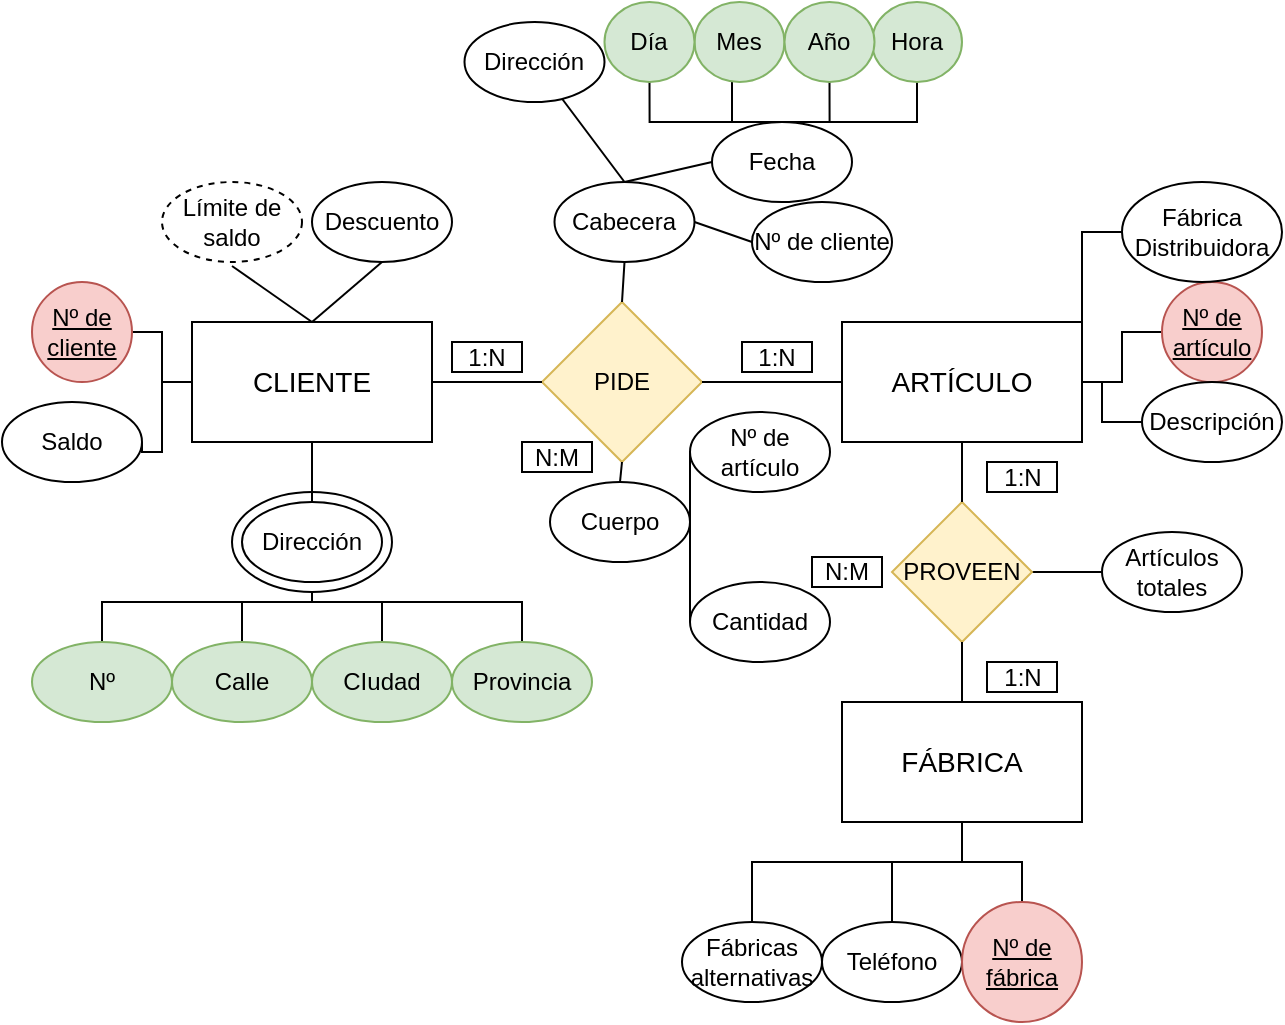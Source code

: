 <mxfile version="21.8.2" type="github">
  <diagram name="Página-1" id="TQR9zlu6BJ1Qan-c5ReP">
    <mxGraphModel dx="1434" dy="795" grid="1" gridSize="10" guides="1" tooltips="1" connect="1" arrows="1" fold="1" page="1" pageScale="1" pageWidth="827" pageHeight="1169" math="0" shadow="0">
      <root>
        <mxCell id="0" />
        <mxCell id="1" parent="0" />
        <mxCell id="3EP7MokuOxrkHio_u1YS-1" value="CLIENTE" style="rounded=0;whiteSpace=wrap;html=1;fontSize=14;" parent="1" vertex="1">
          <mxGeometry x="165" y="320" width="120" height="60" as="geometry" />
        </mxCell>
        <mxCell id="3EP7MokuOxrkHio_u1YS-2" value="ARTÍCULO" style="rounded=0;whiteSpace=wrap;html=1;fontSize=14;" parent="1" vertex="1">
          <mxGeometry x="490" y="320" width="120" height="60" as="geometry" />
        </mxCell>
        <mxCell id="3EP7MokuOxrkHio_u1YS-59" value="" style="edgeStyle=orthogonalEdgeStyle;rounded=0;orthogonalLoop=1;jettySize=auto;html=1;endArrow=none;endFill=0;" parent="1" source="3EP7MokuOxrkHio_u1YS-3" target="3EP7MokuOxrkHio_u1YS-12" edge="1">
          <mxGeometry relative="1" as="geometry">
            <Array as="points">
              <mxPoint x="515" y="590" />
              <mxPoint x="550" y="590" />
            </Array>
          </mxGeometry>
        </mxCell>
        <mxCell id="3EP7MokuOxrkHio_u1YS-3" value="Teléfono" style="ellipse;whiteSpace=wrap;html=1;" parent="1" vertex="1">
          <mxGeometry x="480" y="620" width="70" height="40" as="geometry" />
        </mxCell>
        <mxCell id="ZFye1qFsYrBGIzks9sOG-6" style="edgeStyle=orthogonalEdgeStyle;rounded=0;orthogonalLoop=1;jettySize=auto;html=1;exitX=0;exitY=0.5;exitDx=0;exitDy=0;entryX=1;entryY=0.5;entryDx=0;entryDy=0;endArrow=none;endFill=0;" edge="1" parent="1" source="3EP7MokuOxrkHio_u1YS-4" target="3EP7MokuOxrkHio_u1YS-17">
          <mxGeometry relative="1" as="geometry" />
        </mxCell>
        <mxCell id="3EP7MokuOxrkHio_u1YS-4" value="Artículos totales" style="ellipse;whiteSpace=wrap;html=1;" parent="1" vertex="1">
          <mxGeometry x="620" y="425" width="70" height="40" as="geometry" />
        </mxCell>
        <mxCell id="3EP7MokuOxrkHio_u1YS-5" value="Límite de saldo" style="ellipse;whiteSpace=wrap;html=1;strokeColor=default;dashed=1;strokeWidth=1;perimeterSpacing=2;" parent="1" vertex="1">
          <mxGeometry x="150" y="250" width="70" height="40" as="geometry" />
        </mxCell>
        <mxCell id="3EP7MokuOxrkHio_u1YS-30" value="" style="edgeStyle=orthogonalEdgeStyle;rounded=0;orthogonalLoop=1;jettySize=auto;html=1;entryX=0.5;entryY=1;entryDx=0;entryDy=0;endArrow=none;endFill=0;" parent="1" source="3EP7MokuOxrkHio_u1YS-6" target="3EP7MokuOxrkHio_u1YS-11" edge="1">
          <mxGeometry relative="1" as="geometry">
            <mxPoint x="220" y="460" as="targetPoint" />
            <Array as="points">
              <mxPoint x="330" y="460" />
              <mxPoint x="225" y="460" />
            </Array>
          </mxGeometry>
        </mxCell>
        <mxCell id="3EP7MokuOxrkHio_u1YS-6" value="Provincia" style="ellipse;whiteSpace=wrap;html=1;fillColor=#d5e8d4;strokeColor=#82b366;" parent="1" vertex="1">
          <mxGeometry x="295" y="480" width="70" height="40" as="geometry" />
        </mxCell>
        <mxCell id="3EP7MokuOxrkHio_u1YS-26" style="edgeStyle=orthogonalEdgeStyle;rounded=0;orthogonalLoop=1;jettySize=auto;html=1;exitX=0.5;exitY=0;exitDx=0;exitDy=0;endArrow=none;endFill=0;" parent="1" source="3EP7MokuOxrkHio_u1YS-7" target="3EP7MokuOxrkHio_u1YS-11" edge="1">
          <mxGeometry relative="1" as="geometry" />
        </mxCell>
        <mxCell id="3EP7MokuOxrkHio_u1YS-7" value="CIudad" style="ellipse;whiteSpace=wrap;html=1;fillColor=#d5e8d4;strokeColor=#82b366;" parent="1" vertex="1">
          <mxGeometry x="225" y="480" width="70" height="40" as="geometry" />
        </mxCell>
        <mxCell id="3EP7MokuOxrkHio_u1YS-28" style="edgeStyle=orthogonalEdgeStyle;rounded=0;orthogonalLoop=1;jettySize=auto;html=1;exitX=0.5;exitY=0;exitDx=0;exitDy=0;entryX=0.5;entryY=1;entryDx=0;entryDy=0;endArrow=none;endFill=0;" parent="1" source="3EP7MokuOxrkHio_u1YS-8" target="3EP7MokuOxrkHio_u1YS-11" edge="1">
          <mxGeometry relative="1" as="geometry" />
        </mxCell>
        <mxCell id="3EP7MokuOxrkHio_u1YS-8" value="Calle" style="ellipse;whiteSpace=wrap;html=1;fillColor=#d5e8d4;strokeColor=#82b366;" parent="1" vertex="1">
          <mxGeometry x="155" y="480" width="70" height="40" as="geometry" />
        </mxCell>
        <mxCell id="3EP7MokuOxrkHio_u1YS-31" style="edgeStyle=orthogonalEdgeStyle;rounded=0;orthogonalLoop=1;jettySize=auto;html=1;exitX=0.5;exitY=0;exitDx=0;exitDy=0;entryX=0.5;entryY=1;entryDx=0;entryDy=0;endArrow=none;endFill=0;" parent="1" source="3EP7MokuOxrkHio_u1YS-9" target="3EP7MokuOxrkHio_u1YS-11" edge="1">
          <mxGeometry relative="1" as="geometry">
            <Array as="points">
              <mxPoint x="120" y="460" />
              <mxPoint x="225" y="460" />
            </Array>
          </mxGeometry>
        </mxCell>
        <mxCell id="3EP7MokuOxrkHio_u1YS-9" value="Nº" style="ellipse;whiteSpace=wrap;html=1;fillColor=#d5e8d4;strokeColor=#82b366;" parent="1" vertex="1">
          <mxGeometry x="85" y="480" width="70" height="40" as="geometry" />
        </mxCell>
        <mxCell id="3EP7MokuOxrkHio_u1YS-10" value="" style="ellipse;whiteSpace=wrap;html=1;" parent="1" vertex="1">
          <mxGeometry x="185" y="405" width="80" height="50" as="geometry" />
        </mxCell>
        <mxCell id="3EP7MokuOxrkHio_u1YS-11" value="Dirección" style="ellipse;whiteSpace=wrap;html=1;" parent="1" vertex="1">
          <mxGeometry x="190" y="410" width="70" height="40" as="geometry" />
        </mxCell>
        <mxCell id="3EP7MokuOxrkHio_u1YS-12" value="FÁBRICA" style="rounded=0;whiteSpace=wrap;html=1;fontSize=14;" parent="1" vertex="1">
          <mxGeometry x="490" y="510" width="120" height="60" as="geometry" />
        </mxCell>
        <mxCell id="3EP7MokuOxrkHio_u1YS-22" value="" style="edgeStyle=orthogonalEdgeStyle;rounded=0;orthogonalLoop=1;jettySize=auto;html=1;endArrow=none;endFill=0;" parent="1" source="3EP7MokuOxrkHio_u1YS-13" target="3EP7MokuOxrkHio_u1YS-1" edge="1">
          <mxGeometry relative="1" as="geometry">
            <Array as="points">
              <mxPoint x="150" y="325" />
              <mxPoint x="150" y="350" />
            </Array>
          </mxGeometry>
        </mxCell>
        <mxCell id="3EP7MokuOxrkHio_u1YS-13" value="Nº de cliente" style="ellipse;whiteSpace=wrap;html=1;aspect=fixed;fillColor=#f8cecc;strokeColor=#b85450;fontStyle=4" parent="1" vertex="1">
          <mxGeometry x="85" y="300" width="50" height="50" as="geometry" />
        </mxCell>
        <mxCell id="3EP7MokuOxrkHio_u1YS-60" value="" style="edgeStyle=orthogonalEdgeStyle;rounded=0;orthogonalLoop=1;jettySize=auto;html=1;endArrow=none;endFill=0;" parent="1" source="3EP7MokuOxrkHio_u1YS-14" target="3EP7MokuOxrkHio_u1YS-12" edge="1">
          <mxGeometry relative="1" as="geometry">
            <Array as="points">
              <mxPoint x="580" y="590" />
              <mxPoint x="550" y="590" />
            </Array>
          </mxGeometry>
        </mxCell>
        <mxCell id="3EP7MokuOxrkHio_u1YS-14" value="Nº de fábrica" style="ellipse;whiteSpace=wrap;html=1;aspect=fixed;fillColor=#f8cecc;strokeColor=#b85450;fontStyle=4" parent="1" vertex="1">
          <mxGeometry x="550" y="610" width="60" height="60" as="geometry" />
        </mxCell>
        <mxCell id="3EP7MokuOxrkHio_u1YS-16" value="PIDE" style="rhombus;whiteSpace=wrap;html=1;fillColor=#fff2cc;strokeColor=#d6b656;" parent="1" vertex="1">
          <mxGeometry x="340" y="310" width="80" height="80" as="geometry" />
        </mxCell>
        <mxCell id="3EP7MokuOxrkHio_u1YS-17" value="PROVEEN" style="rhombus;whiteSpace=wrap;html=1;fillColor=#fff2cc;strokeColor=#d6b656;" parent="1" vertex="1">
          <mxGeometry x="515" y="410" width="70" height="70" as="geometry" />
        </mxCell>
        <mxCell id="3EP7MokuOxrkHio_u1YS-18" value="" style="endArrow=none;html=1;rounded=0;entryX=0;entryY=0.5;entryDx=0;entryDy=0;exitX=1;exitY=0.5;exitDx=0;exitDy=0;" parent="1" source="3EP7MokuOxrkHio_u1YS-16" target="3EP7MokuOxrkHio_u1YS-2" edge="1">
          <mxGeometry width="50" height="50" relative="1" as="geometry">
            <mxPoint x="390" y="440" as="sourcePoint" />
            <mxPoint x="440" y="390" as="targetPoint" />
          </mxGeometry>
        </mxCell>
        <mxCell id="3EP7MokuOxrkHio_u1YS-19" value="" style="endArrow=none;html=1;rounded=0;entryX=0;entryY=0.5;entryDx=0;entryDy=0;exitX=1;exitY=0.5;exitDx=0;exitDy=0;" parent="1" source="3EP7MokuOxrkHio_u1YS-1" target="3EP7MokuOxrkHio_u1YS-16" edge="1">
          <mxGeometry width="50" height="50" relative="1" as="geometry">
            <mxPoint x="390" y="440" as="sourcePoint" />
            <mxPoint x="440" y="390" as="targetPoint" />
          </mxGeometry>
        </mxCell>
        <mxCell id="3EP7MokuOxrkHio_u1YS-20" value="" style="endArrow=none;html=1;rounded=0;entryX=0.5;entryY=1;entryDx=0;entryDy=0;exitX=0.5;exitY=0;exitDx=0;exitDy=0;" parent="1" source="3EP7MokuOxrkHio_u1YS-17" target="3EP7MokuOxrkHio_u1YS-2" edge="1">
          <mxGeometry width="50" height="50" relative="1" as="geometry">
            <mxPoint x="390" y="440" as="sourcePoint" />
            <mxPoint x="440" y="390" as="targetPoint" />
          </mxGeometry>
        </mxCell>
        <mxCell id="3EP7MokuOxrkHio_u1YS-21" value="" style="endArrow=none;html=1;rounded=0;entryX=0.5;entryY=0;entryDx=0;entryDy=0;exitX=0.5;exitY=1;exitDx=0;exitDy=0;" parent="1" source="3EP7MokuOxrkHio_u1YS-17" target="3EP7MokuOxrkHio_u1YS-12" edge="1">
          <mxGeometry width="50" height="50" relative="1" as="geometry">
            <mxPoint x="390" y="440" as="sourcePoint" />
            <mxPoint x="440" y="390" as="targetPoint" />
          </mxGeometry>
        </mxCell>
        <mxCell id="3EP7MokuOxrkHio_u1YS-24" value="" style="edgeStyle=orthogonalEdgeStyle;rounded=0;orthogonalLoop=1;jettySize=auto;html=1;endArrow=none;endFill=0;" parent="1" source="3EP7MokuOxrkHio_u1YS-23" target="3EP7MokuOxrkHio_u1YS-2" edge="1">
          <mxGeometry relative="1" as="geometry" />
        </mxCell>
        <mxCell id="3EP7MokuOxrkHio_u1YS-23" value="Nº de artículo" style="ellipse;whiteSpace=wrap;html=1;aspect=fixed;fillColor=#f8cecc;strokeColor=#b85450;fontStyle=4" parent="1" vertex="1">
          <mxGeometry x="650" y="300" width="50" height="50" as="geometry" />
        </mxCell>
        <mxCell id="3EP7MokuOxrkHio_u1YS-53" style="edgeStyle=orthogonalEdgeStyle;rounded=0;orthogonalLoop=1;jettySize=auto;html=1;exitX=0.5;exitY=0;exitDx=0;exitDy=0;endArrow=none;endFill=0;" parent="1" source="3EP7MokuOxrkHio_u1YS-32" target="3EP7MokuOxrkHio_u1YS-47" edge="1">
          <mxGeometry relative="1" as="geometry">
            <Array as="points">
              <mxPoint x="435" y="220" />
            </Array>
          </mxGeometry>
        </mxCell>
        <mxCell id="ZFye1qFsYrBGIzks9sOG-1" style="edgeStyle=orthogonalEdgeStyle;rounded=0;orthogonalLoop=1;jettySize=auto;html=1;exitX=0.5;exitY=0;exitDx=0;exitDy=0;entryX=0.5;entryY=1;entryDx=0;entryDy=0;endArrow=none;endFill=0;" edge="1" parent="1" source="3EP7MokuOxrkHio_u1YS-32" target="3EP7MokuOxrkHio_u1YS-49">
          <mxGeometry relative="1" as="geometry" />
        </mxCell>
        <mxCell id="ZFye1qFsYrBGIzks9sOG-2" style="edgeStyle=orthogonalEdgeStyle;rounded=0;orthogonalLoop=1;jettySize=auto;html=1;exitX=0.5;exitY=0;exitDx=0;exitDy=0;entryX=0.5;entryY=1;entryDx=0;entryDy=0;endArrow=none;endFill=0;" edge="1" parent="1" source="3EP7MokuOxrkHio_u1YS-32" target="3EP7MokuOxrkHio_u1YS-45">
          <mxGeometry relative="1" as="geometry">
            <Array as="points">
              <mxPoint x="528" y="220" />
            </Array>
          </mxGeometry>
        </mxCell>
        <mxCell id="ZFye1qFsYrBGIzks9sOG-4" style="edgeStyle=orthogonalEdgeStyle;rounded=0;orthogonalLoop=1;jettySize=auto;html=1;exitX=0.5;exitY=0;exitDx=0;exitDy=0;entryX=0.5;entryY=1;entryDx=0;entryDy=0;endArrow=none;endFill=0;" edge="1" parent="1" source="3EP7MokuOxrkHio_u1YS-32" target="3EP7MokuOxrkHio_u1YS-48">
          <mxGeometry relative="1" as="geometry">
            <Array as="points">
              <mxPoint x="394" y="220" />
            </Array>
          </mxGeometry>
        </mxCell>
        <mxCell id="3EP7MokuOxrkHio_u1YS-32" value="Fecha" style="ellipse;whiteSpace=wrap;html=1;" parent="1" vertex="1">
          <mxGeometry x="425" y="220" width="70" height="40" as="geometry" />
        </mxCell>
        <mxCell id="3EP7MokuOxrkHio_u1YS-33" value="Descuento" style="ellipse;whiteSpace=wrap;html=1;" parent="1" vertex="1">
          <mxGeometry x="225" y="250" width="70" height="40" as="geometry" />
        </mxCell>
        <mxCell id="3EP7MokuOxrkHio_u1YS-36" style="edgeStyle=orthogonalEdgeStyle;rounded=0;orthogonalLoop=1;jettySize=auto;html=1;exitX=1;exitY=0.5;exitDx=0;exitDy=0;entryX=0;entryY=0.5;entryDx=0;entryDy=0;endArrow=none;endFill=0;" parent="1" source="3EP7MokuOxrkHio_u1YS-34" target="3EP7MokuOxrkHio_u1YS-1" edge="1">
          <mxGeometry relative="1" as="geometry">
            <Array as="points">
              <mxPoint x="140" y="385" />
              <mxPoint x="150" y="385" />
              <mxPoint x="150" y="350" />
            </Array>
          </mxGeometry>
        </mxCell>
        <mxCell id="3EP7MokuOxrkHio_u1YS-34" value="&lt;div&gt;Saldo&lt;/div&gt;" style="ellipse;whiteSpace=wrap;html=1;fontSize=12;" parent="1" vertex="1">
          <mxGeometry x="70" y="360" width="70" height="40" as="geometry" />
        </mxCell>
        <mxCell id="3EP7MokuOxrkHio_u1YS-58" value="" style="edgeStyle=orthogonalEdgeStyle;rounded=0;orthogonalLoop=1;jettySize=auto;html=1;endArrow=none;endFill=0;" parent="1" source="3EP7MokuOxrkHio_u1YS-40" target="3EP7MokuOxrkHio_u1YS-2" edge="1">
          <mxGeometry relative="1" as="geometry" />
        </mxCell>
        <mxCell id="3EP7MokuOxrkHio_u1YS-40" value="Descripción" style="ellipse;whiteSpace=wrap;html=1;" parent="1" vertex="1">
          <mxGeometry x="640" y="350" width="70" height="40" as="geometry" />
        </mxCell>
        <mxCell id="3EP7MokuOxrkHio_u1YS-41" value="Cuerpo" style="ellipse;whiteSpace=wrap;html=1;" parent="1" vertex="1">
          <mxGeometry x="344" y="400" width="70" height="40" as="geometry" />
        </mxCell>
        <mxCell id="ZFye1qFsYrBGIzks9sOG-7" style="edgeStyle=orthogonalEdgeStyle;rounded=0;orthogonalLoop=1;jettySize=auto;html=1;exitX=0.5;exitY=0;exitDx=0;exitDy=0;entryX=0.5;entryY=1;entryDx=0;entryDy=0;endArrow=none;endFill=0;" edge="1" parent="1" source="3EP7MokuOxrkHio_u1YS-42" target="3EP7MokuOxrkHio_u1YS-12">
          <mxGeometry relative="1" as="geometry">
            <Array as="points">
              <mxPoint x="445" y="590" />
              <mxPoint x="550" y="590" />
            </Array>
          </mxGeometry>
        </mxCell>
        <mxCell id="3EP7MokuOxrkHio_u1YS-42" value="Fábricas alternativas" style="ellipse;whiteSpace=wrap;html=1;" parent="1" vertex="1">
          <mxGeometry x="410" y="620" width="70" height="40" as="geometry" />
        </mxCell>
        <mxCell id="3EP7MokuOxrkHio_u1YS-56" value="" style="edgeStyle=orthogonalEdgeStyle;rounded=0;orthogonalLoop=1;jettySize=auto;html=1;entryX=1;entryY=0;entryDx=0;entryDy=0;endArrow=none;endFill=0;" parent="1" source="3EP7MokuOxrkHio_u1YS-44" target="3EP7MokuOxrkHio_u1YS-2" edge="1">
          <mxGeometry relative="1" as="geometry">
            <mxPoint x="575" y="280" as="targetPoint" />
          </mxGeometry>
        </mxCell>
        <mxCell id="3EP7MokuOxrkHio_u1YS-44" value="Fábrica Distribuidora" style="ellipse;whiteSpace=wrap;html=1;" parent="1" vertex="1">
          <mxGeometry x="630" y="250" width="80" height="50" as="geometry" />
        </mxCell>
        <mxCell id="3EP7MokuOxrkHio_u1YS-45" value="Hora" style="ellipse;whiteSpace=wrap;html=1;fillColor=#d5e8d4;strokeColor=#82b366;" parent="1" vertex="1">
          <mxGeometry x="505" y="160" width="45" height="40" as="geometry" />
        </mxCell>
        <mxCell id="3EP7MokuOxrkHio_u1YS-47" value="Mes" style="ellipse;whiteSpace=wrap;html=1;fillColor=#d5e8d4;strokeColor=#82b366;" parent="1" vertex="1">
          <mxGeometry x="416.25" y="160" width="45" height="40" as="geometry" />
        </mxCell>
        <mxCell id="3EP7MokuOxrkHio_u1YS-48" value="Día" style="ellipse;whiteSpace=wrap;html=1;fillColor=#d5e8d4;strokeColor=#82b366;" parent="1" vertex="1">
          <mxGeometry x="371.25" y="160" width="45" height="40" as="geometry" />
        </mxCell>
        <mxCell id="3EP7MokuOxrkHio_u1YS-49" value="Año" style="ellipse;whiteSpace=wrap;html=1;fillColor=#d5e8d4;strokeColor=#82b366;" parent="1" vertex="1">
          <mxGeometry x="461.25" y="160" width="45" height="40" as="geometry" />
        </mxCell>
        <mxCell id="ZFye1qFsYrBGIzks9sOG-8" value="Cabecera" style="ellipse;whiteSpace=wrap;html=1;" vertex="1" parent="1">
          <mxGeometry x="346.25" y="250" width="70" height="40" as="geometry" />
        </mxCell>
        <mxCell id="ZFye1qFsYrBGIzks9sOG-15" value="Nº de cliente" style="ellipse;whiteSpace=wrap;html=1;" vertex="1" parent="1">
          <mxGeometry x="445" y="260" width="70" height="40" as="geometry" />
        </mxCell>
        <mxCell id="ZFye1qFsYrBGIzks9sOG-16" value="Dirección" style="ellipse;whiteSpace=wrap;html=1;" vertex="1" parent="1">
          <mxGeometry x="301.25" y="170" width="70" height="40" as="geometry" />
        </mxCell>
        <mxCell id="ZFye1qFsYrBGIzks9sOG-19" value="Nº de artículo" style="ellipse;whiteSpace=wrap;html=1;" vertex="1" parent="1">
          <mxGeometry x="414" y="365" width="70" height="40" as="geometry" />
        </mxCell>
        <mxCell id="ZFye1qFsYrBGIzks9sOG-22" value="Cantidad" style="ellipse;whiteSpace=wrap;html=1;" vertex="1" parent="1">
          <mxGeometry x="414" y="450" width="70" height="40" as="geometry" />
        </mxCell>
        <mxCell id="ZFye1qFsYrBGIzks9sOG-27" value="1:N" style="rounded=0;whiteSpace=wrap;html=1;" vertex="1" parent="1">
          <mxGeometry x="440" y="330" width="35" height="15" as="geometry" />
        </mxCell>
        <mxCell id="ZFye1qFsYrBGIzks9sOG-30" value="1:N" style="rounded=0;whiteSpace=wrap;html=1;" vertex="1" parent="1">
          <mxGeometry x="295" y="330" width="35" height="15" as="geometry" />
        </mxCell>
        <mxCell id="ZFye1qFsYrBGIzks9sOG-31" value="1:N" style="rounded=0;whiteSpace=wrap;html=1;" vertex="1" parent="1">
          <mxGeometry x="562.5" y="390" width="35" height="15" as="geometry" />
        </mxCell>
        <mxCell id="ZFye1qFsYrBGIzks9sOG-32" value="1:N" style="rounded=0;whiteSpace=wrap;html=1;" vertex="1" parent="1">
          <mxGeometry x="562.5" y="490" width="35" height="15" as="geometry" />
        </mxCell>
        <mxCell id="ZFye1qFsYrBGIzks9sOG-33" value="N:M" style="rounded=0;whiteSpace=wrap;html=1;" vertex="1" parent="1">
          <mxGeometry x="475" y="437.5" width="35" height="15" as="geometry" />
        </mxCell>
        <mxCell id="ZFye1qFsYrBGIzks9sOG-34" value="N:M" style="rounded=0;whiteSpace=wrap;html=1;" vertex="1" parent="1">
          <mxGeometry x="330" y="380" width="35" height="15" as="geometry" />
        </mxCell>
        <mxCell id="ZFye1qFsYrBGIzks9sOG-35" value="" style="endArrow=none;html=1;rounded=0;entryX=0.5;entryY=1;entryDx=0;entryDy=0;exitX=0.5;exitY=0;exitDx=0;exitDy=0;" edge="1" parent="1" source="3EP7MokuOxrkHio_u1YS-11" target="3EP7MokuOxrkHio_u1YS-1">
          <mxGeometry width="50" height="50" relative="1" as="geometry">
            <mxPoint x="390" y="440" as="sourcePoint" />
            <mxPoint x="440" y="390" as="targetPoint" />
          </mxGeometry>
        </mxCell>
        <mxCell id="ZFye1qFsYrBGIzks9sOG-36" value="" style="endArrow=none;html=1;rounded=0;entryX=0;entryY=0.5;entryDx=0;entryDy=0;exitX=1;exitY=0.5;exitDx=0;exitDy=0;" edge="1" parent="1" source="3EP7MokuOxrkHio_u1YS-41" target="ZFye1qFsYrBGIzks9sOG-22">
          <mxGeometry width="50" height="50" relative="1" as="geometry">
            <mxPoint x="390" y="440" as="sourcePoint" />
            <mxPoint x="440" y="390" as="targetPoint" />
          </mxGeometry>
        </mxCell>
        <mxCell id="ZFye1qFsYrBGIzks9sOG-37" value="" style="endArrow=none;html=1;rounded=0;entryX=0;entryY=0.5;entryDx=0;entryDy=0;exitX=1;exitY=0.5;exitDx=0;exitDy=0;" edge="1" parent="1" source="3EP7MokuOxrkHio_u1YS-41" target="ZFye1qFsYrBGIzks9sOG-19">
          <mxGeometry width="50" height="50" relative="1" as="geometry">
            <mxPoint x="425" y="430" as="sourcePoint" />
            <mxPoint x="440" y="390" as="targetPoint" />
          </mxGeometry>
        </mxCell>
        <mxCell id="ZFye1qFsYrBGIzks9sOG-38" value="" style="endArrow=none;html=1;rounded=0;entryX=0.5;entryY=1;entryDx=0;entryDy=0;exitX=0.5;exitY=0;exitDx=0;exitDy=0;" edge="1" parent="1" source="3EP7MokuOxrkHio_u1YS-41" target="3EP7MokuOxrkHio_u1YS-16">
          <mxGeometry width="50" height="50" relative="1" as="geometry">
            <mxPoint x="390" y="440" as="sourcePoint" />
            <mxPoint x="440" y="390" as="targetPoint" />
          </mxGeometry>
        </mxCell>
        <mxCell id="ZFye1qFsYrBGIzks9sOG-39" value="" style="endArrow=none;html=1;rounded=0;entryX=0.5;entryY=1;entryDx=0;entryDy=0;exitX=0.5;exitY=0;exitDx=0;exitDy=0;" edge="1" parent="1" source="3EP7MokuOxrkHio_u1YS-16" target="ZFye1qFsYrBGIzks9sOG-8">
          <mxGeometry width="50" height="50" relative="1" as="geometry">
            <mxPoint x="390" y="440" as="sourcePoint" />
            <mxPoint x="440" y="390" as="targetPoint" />
          </mxGeometry>
        </mxCell>
        <mxCell id="ZFye1qFsYrBGIzks9sOG-40" value="" style="endArrow=none;html=1;rounded=0;entryX=0;entryY=0.5;entryDx=0;entryDy=0;exitX=1;exitY=0.5;exitDx=0;exitDy=0;" edge="1" parent="1" source="ZFye1qFsYrBGIzks9sOG-8" target="ZFye1qFsYrBGIzks9sOG-15">
          <mxGeometry width="50" height="50" relative="1" as="geometry">
            <mxPoint x="390" y="440" as="sourcePoint" />
            <mxPoint x="440" y="390" as="targetPoint" />
          </mxGeometry>
        </mxCell>
        <mxCell id="ZFye1qFsYrBGIzks9sOG-41" value="" style="endArrow=none;html=1;rounded=0;entryX=0;entryY=0.5;entryDx=0;entryDy=0;exitX=0.5;exitY=0;exitDx=0;exitDy=0;" edge="1" parent="1" source="ZFye1qFsYrBGIzks9sOG-8" target="3EP7MokuOxrkHio_u1YS-32">
          <mxGeometry width="50" height="50" relative="1" as="geometry">
            <mxPoint x="390" y="440" as="sourcePoint" />
            <mxPoint x="440" y="390" as="targetPoint" />
          </mxGeometry>
        </mxCell>
        <mxCell id="ZFye1qFsYrBGIzks9sOG-42" value="" style="endArrow=none;html=1;rounded=0;exitX=0.5;exitY=0;exitDx=0;exitDy=0;" edge="1" parent="1" source="ZFye1qFsYrBGIzks9sOG-8" target="ZFye1qFsYrBGIzks9sOG-16">
          <mxGeometry width="50" height="50" relative="1" as="geometry">
            <mxPoint x="390" y="440" as="sourcePoint" />
            <mxPoint x="440" y="390" as="targetPoint" />
          </mxGeometry>
        </mxCell>
        <mxCell id="ZFye1qFsYrBGIzks9sOG-43" value="" style="endArrow=none;html=1;rounded=0;entryX=0.5;entryY=1;entryDx=0;entryDy=0;exitX=0.5;exitY=0;exitDx=0;exitDy=0;" edge="1" parent="1" source="3EP7MokuOxrkHio_u1YS-1" target="3EP7MokuOxrkHio_u1YS-33">
          <mxGeometry width="50" height="50" relative="1" as="geometry">
            <mxPoint x="390" y="440" as="sourcePoint" />
            <mxPoint x="440" y="390" as="targetPoint" />
          </mxGeometry>
        </mxCell>
        <mxCell id="ZFye1qFsYrBGIzks9sOG-44" value="" style="endArrow=none;html=1;rounded=0;entryX=0.5;entryY=1;entryDx=0;entryDy=0;exitX=0.5;exitY=0;exitDx=0;exitDy=0;" edge="1" parent="1" source="3EP7MokuOxrkHio_u1YS-1" target="3EP7MokuOxrkHio_u1YS-5">
          <mxGeometry width="50" height="50" relative="1" as="geometry">
            <mxPoint x="390" y="440" as="sourcePoint" />
            <mxPoint x="440" y="390" as="targetPoint" />
          </mxGeometry>
        </mxCell>
      </root>
    </mxGraphModel>
  </diagram>
</mxfile>
